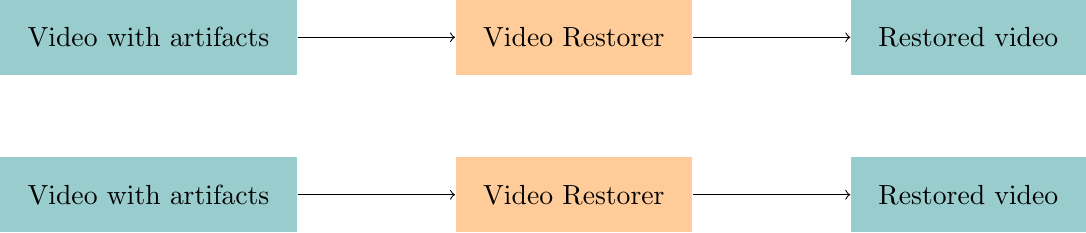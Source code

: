 \documentclass[class=article,border=0pt]{standalone}
\usepackage{siunitx}
\usepackage{tikz}
\usetikzlibrary{arrows, positioning, calc, decorations.pathreplacing}

\begin{document}
\begin{tikzpicture}[node distance=2cm,
  inner sep=10pt,
  terminal/.style={
    rectangle,
    minimum size=6mm,
    fill=teal!40
  },
  nonterminal/.style={
    rectangle,
    minimum size=6mm,
    fill=orange!40
  }]

\node[terminal] at (0,0cm) (in00) {Video with artifacts};
\node[nonterminal, right=of in00] (func00) {Video Restorer};
\node[terminal, right=of func00] (out00) {Restored video};

\draw[->] (in00) -- (func00);
\draw[->] (func00) -- (out00);

\node[terminal] at (0,2cm) (in01) {Video with artifacts};
\node[nonterminal, right=of in01] (func01) {Video Restorer};
\node[terminal, right=of func01] (out01) {Restored video};

\draw[->] (in01) -- (func01);
\draw[->] (func01) -- (out01);

\end{tikzpicture}
\end{document}
